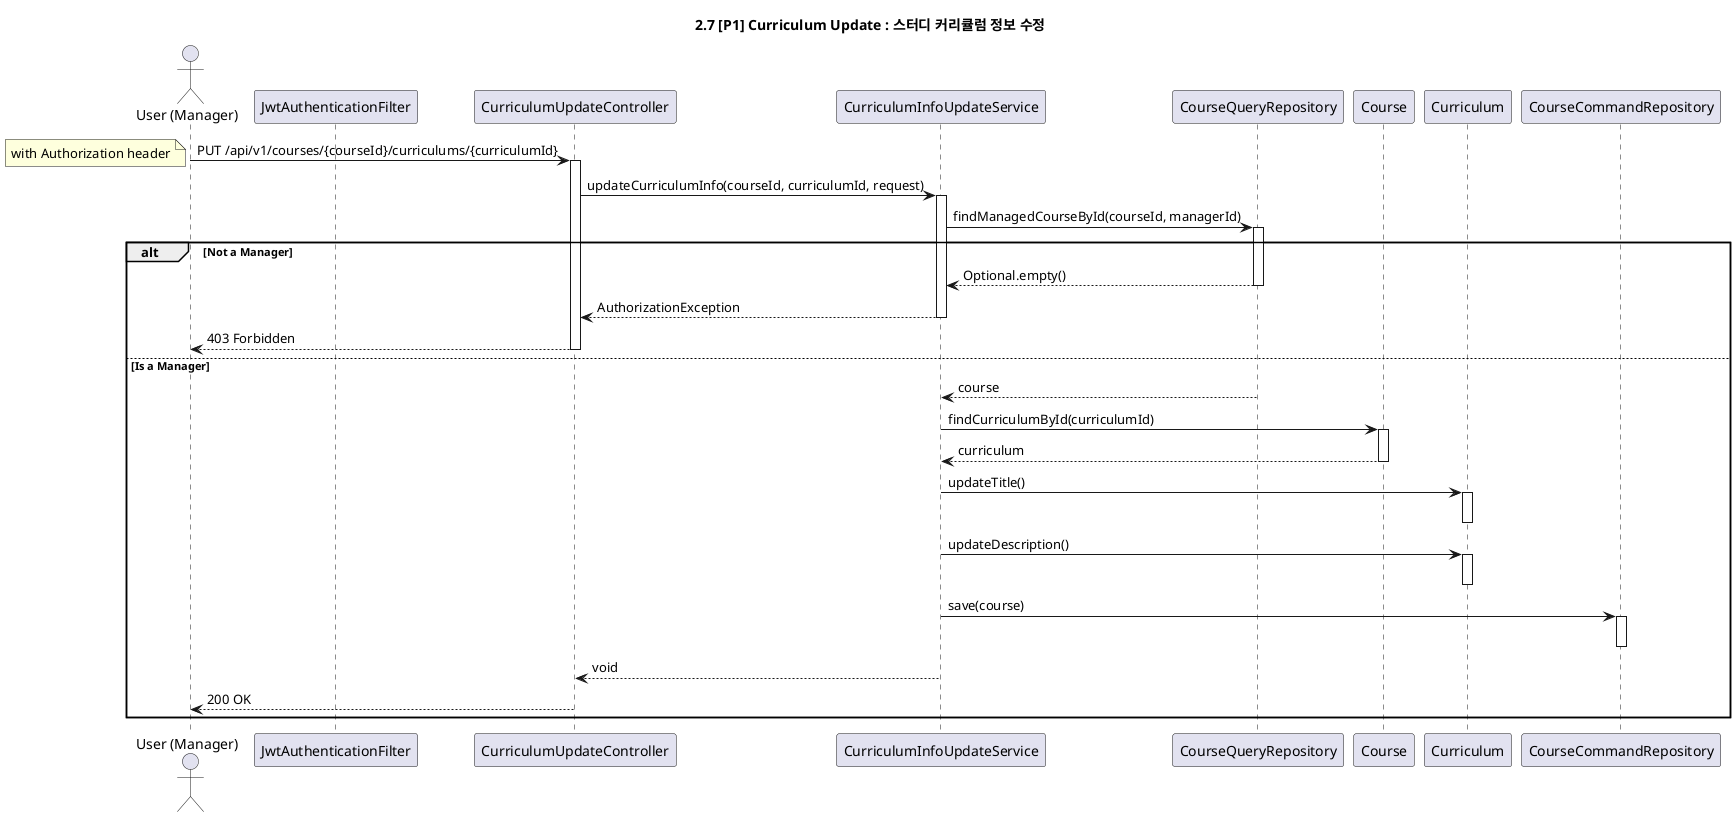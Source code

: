 @startuml

title 2.7 [P1] Curriculum Update : 스터디 커리큘럼 정보 수정

actor "User (Manager)" as User
participant "JwtAuthenticationFilter" as Filter
participant "CurriculumUpdateController" as Controller
participant "CurriculumInfoUpdateService" as AppService
participant "CourseQueryRepository" as QueryRepo
participant "Course" as CourseDomain
participant "Curriculum" as CurriculumDomain
participant "CourseCommandRepository" as CommandRepo

User -> Controller: PUT /api/v1/courses/{courseId}/curriculums/{curriculumId}
note left: with Authorization header
activate Controller

Controller -> AppService: updateCurriculumInfo(courseId, curriculumId, request)
activate AppService

AppService -> QueryRepo: findManagedCourseById(courseId, managerId)
activate QueryRepo
alt Not a Manager
    QueryRepo --> AppService: Optional.empty()
    deactivate QueryRepo
    AppService --> Controller: AuthorizationException
    deactivate AppService
    Controller --> User: 403 Forbidden
    deactivate Controller
else Is a Manager
    QueryRepo --> AppService: course
    deactivate QueryRepo

    AppService -> CourseDomain: findCurriculumById(curriculumId)
    activate CourseDomain
    CourseDomain --> AppService: curriculum
    deactivate CourseDomain

    AppService -> CurriculumDomain: updateTitle()
    activate CurriculumDomain
    deactivate CurriculumDomain

    AppService -> CurriculumDomain: updateDescription()
    activate CurriculumDomain
    deactivate CurriculumDomain

    AppService -> CommandRepo: save(course)
    activate CommandRepo
    deactivate CommandRepo

    AppService --> Controller: void
    deactivate AppService

    Controller --> User: 200 OK
    deactivate Controller
end

@enduml
